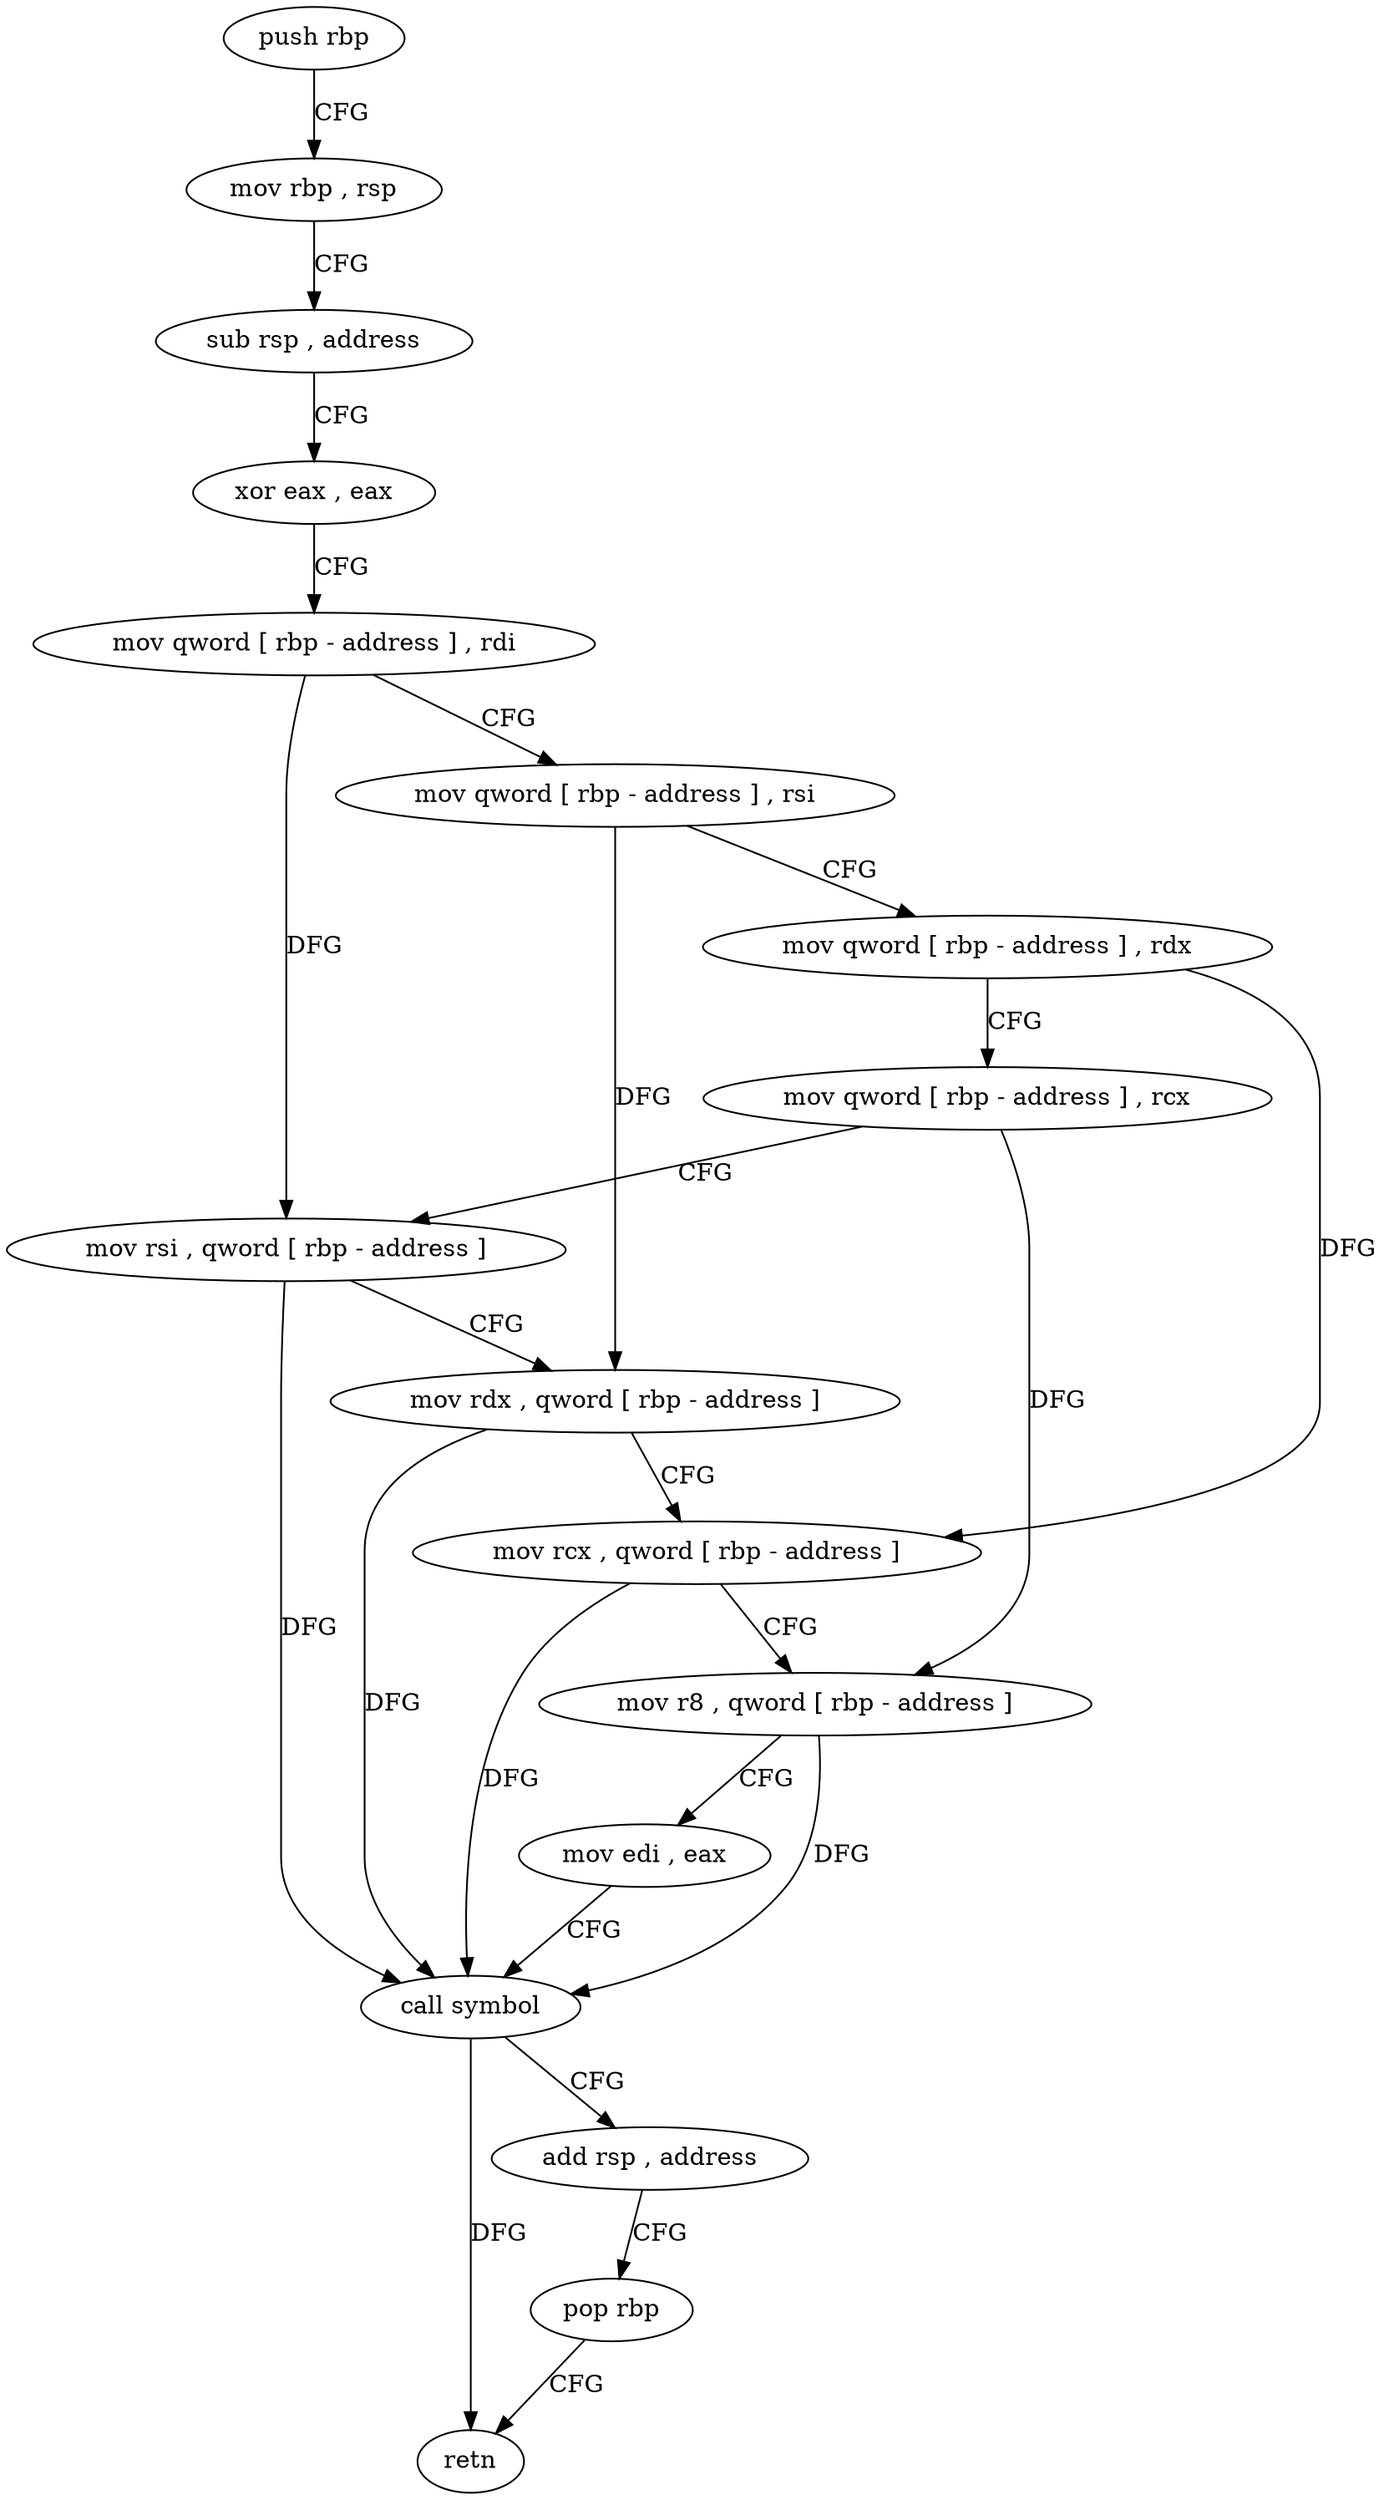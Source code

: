digraph "func" {
"4219184" [label = "push rbp" ]
"4219185" [label = "mov rbp , rsp" ]
"4219188" [label = "sub rsp , address" ]
"4219192" [label = "xor eax , eax" ]
"4219194" [label = "mov qword [ rbp - address ] , rdi" ]
"4219198" [label = "mov qword [ rbp - address ] , rsi" ]
"4219202" [label = "mov qword [ rbp - address ] , rdx" ]
"4219206" [label = "mov qword [ rbp - address ] , rcx" ]
"4219210" [label = "mov rsi , qword [ rbp - address ]" ]
"4219214" [label = "mov rdx , qword [ rbp - address ]" ]
"4219218" [label = "mov rcx , qword [ rbp - address ]" ]
"4219222" [label = "mov r8 , qword [ rbp - address ]" ]
"4219226" [label = "mov edi , eax" ]
"4219228" [label = "call symbol" ]
"4219233" [label = "add rsp , address" ]
"4219237" [label = "pop rbp" ]
"4219238" [label = "retn" ]
"4219184" -> "4219185" [ label = "CFG" ]
"4219185" -> "4219188" [ label = "CFG" ]
"4219188" -> "4219192" [ label = "CFG" ]
"4219192" -> "4219194" [ label = "CFG" ]
"4219194" -> "4219198" [ label = "CFG" ]
"4219194" -> "4219210" [ label = "DFG" ]
"4219198" -> "4219202" [ label = "CFG" ]
"4219198" -> "4219214" [ label = "DFG" ]
"4219202" -> "4219206" [ label = "CFG" ]
"4219202" -> "4219218" [ label = "DFG" ]
"4219206" -> "4219210" [ label = "CFG" ]
"4219206" -> "4219222" [ label = "DFG" ]
"4219210" -> "4219214" [ label = "CFG" ]
"4219210" -> "4219228" [ label = "DFG" ]
"4219214" -> "4219218" [ label = "CFG" ]
"4219214" -> "4219228" [ label = "DFG" ]
"4219218" -> "4219222" [ label = "CFG" ]
"4219218" -> "4219228" [ label = "DFG" ]
"4219222" -> "4219226" [ label = "CFG" ]
"4219222" -> "4219228" [ label = "DFG" ]
"4219226" -> "4219228" [ label = "CFG" ]
"4219228" -> "4219233" [ label = "CFG" ]
"4219228" -> "4219238" [ label = "DFG" ]
"4219233" -> "4219237" [ label = "CFG" ]
"4219237" -> "4219238" [ label = "CFG" ]
}
